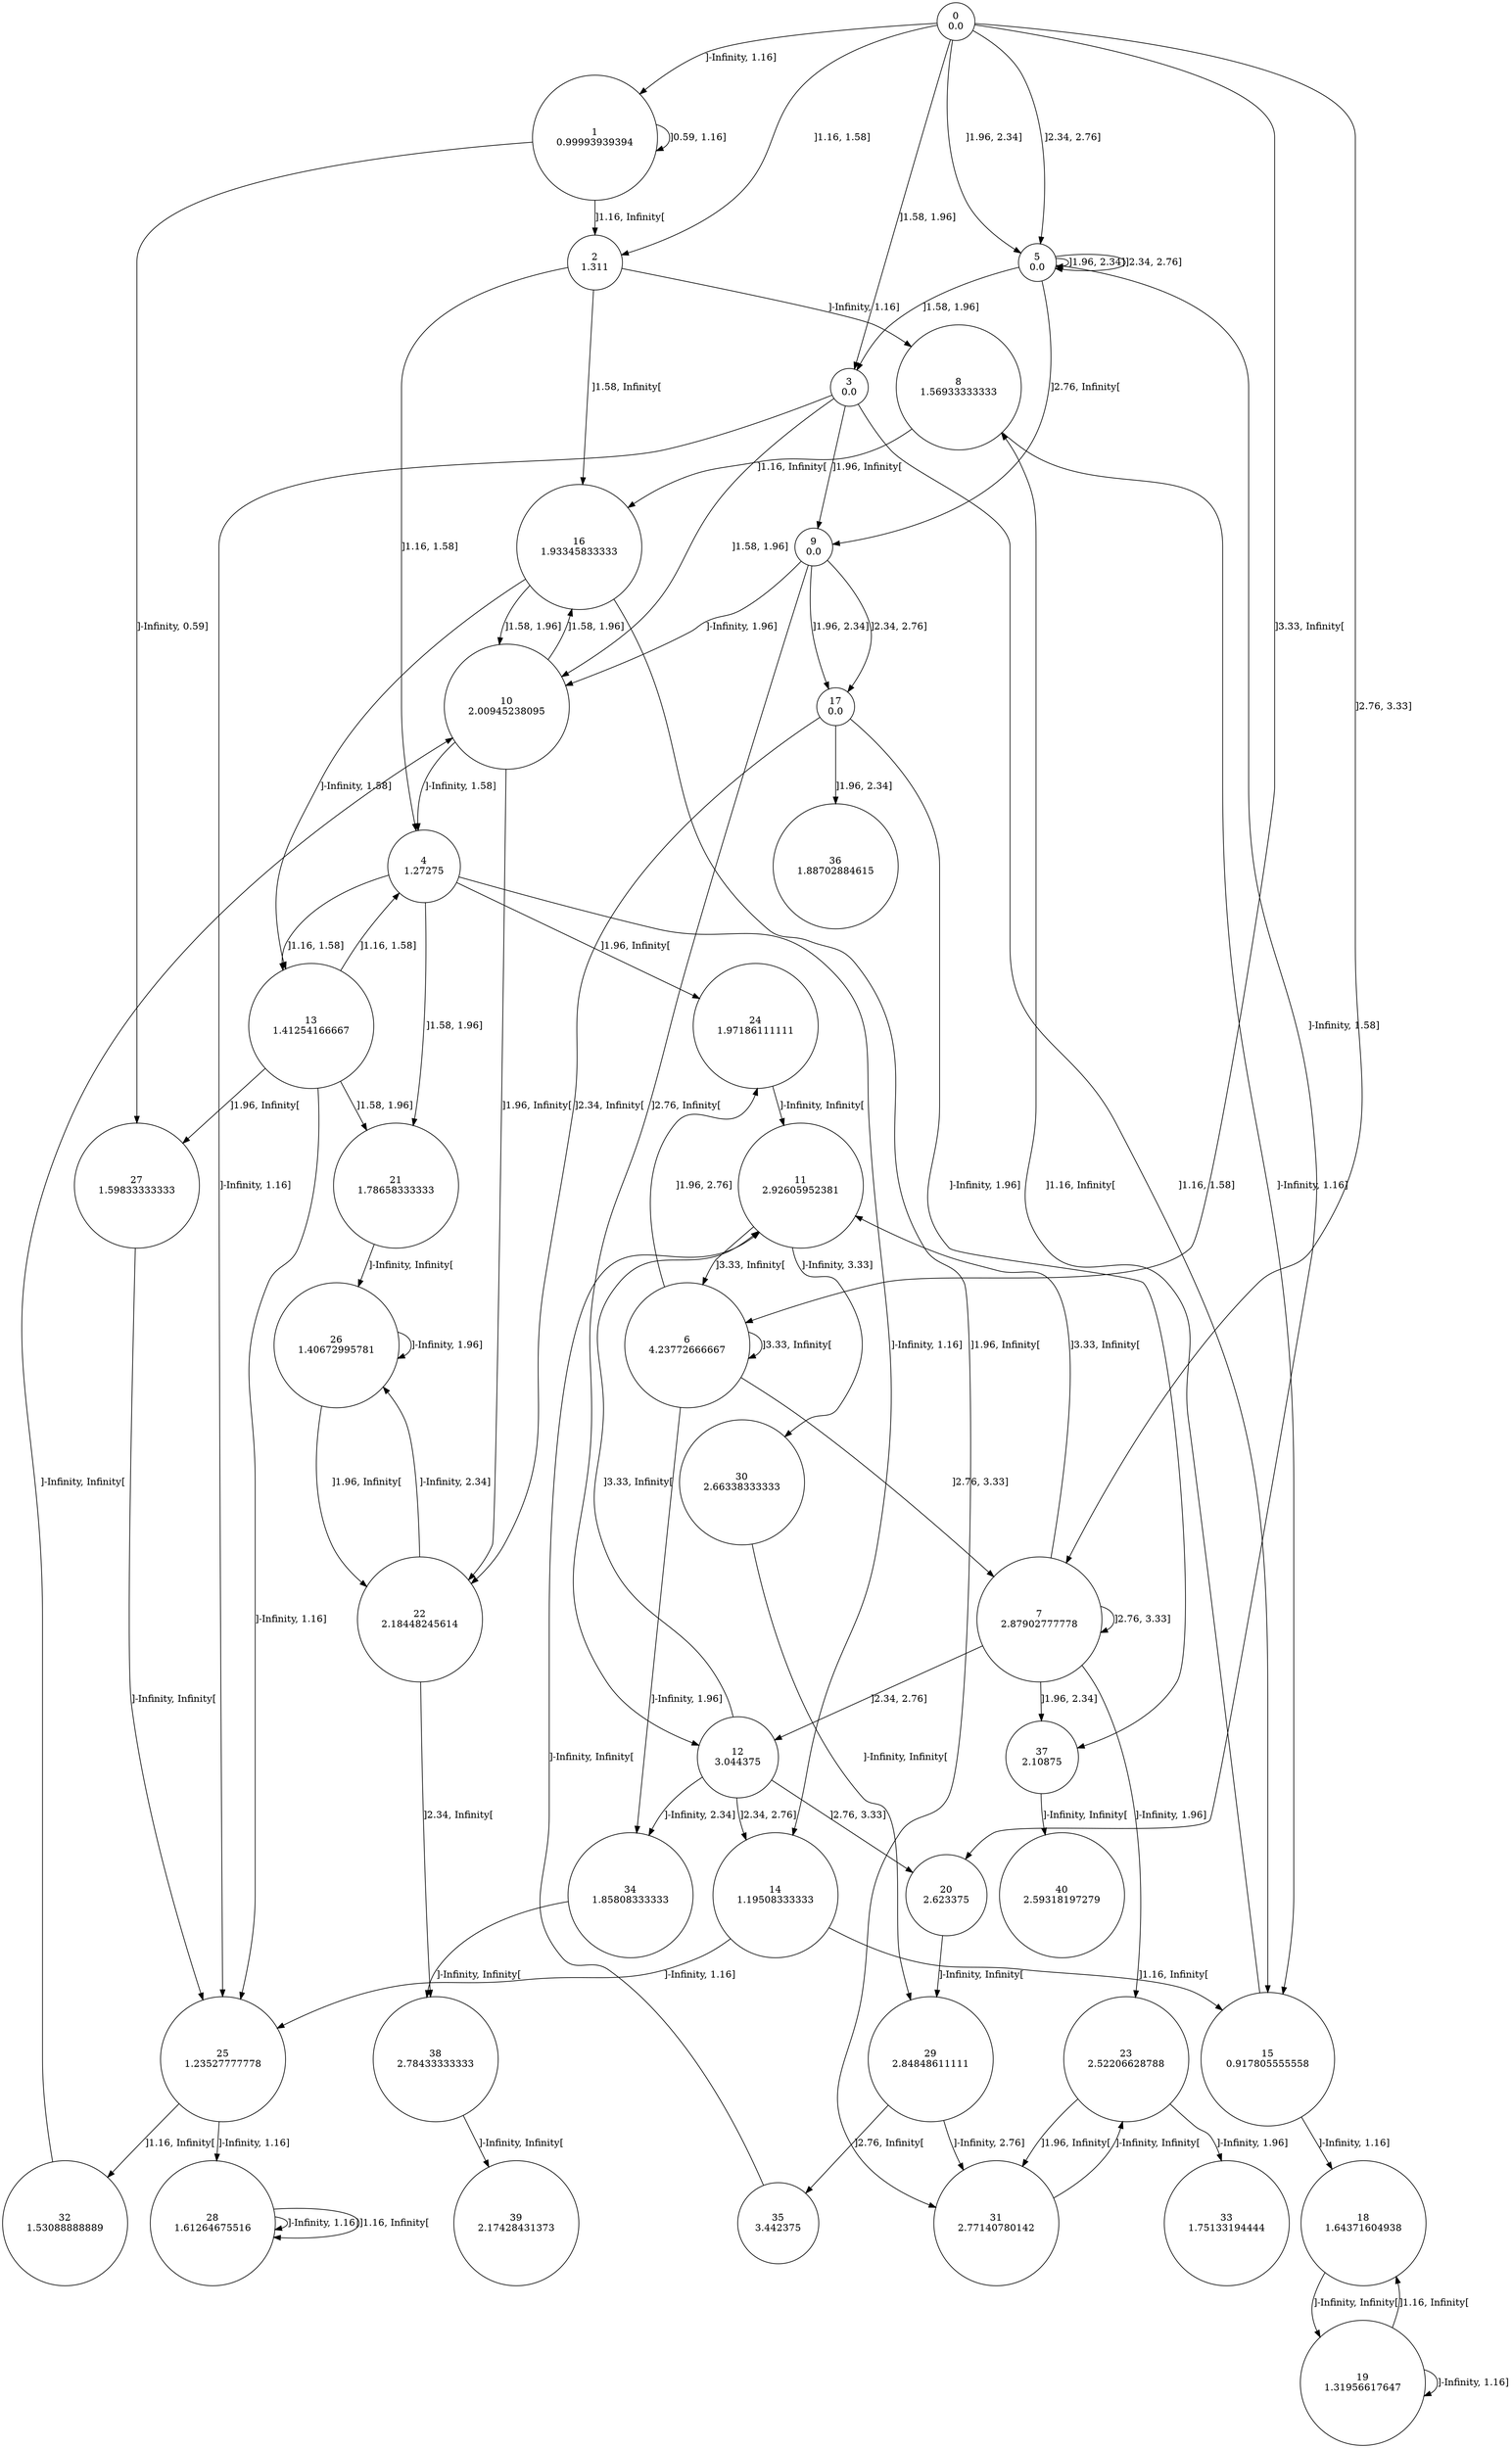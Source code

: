 digraph a {
0 [shape=circle, label="0\n0.0"];
	0 -> 1 [label="]-Infinity, 1.16]"];
	0 -> 2 [label="]1.16, 1.58]"];
	0 -> 3 [label="]1.58, 1.96]"];
	0 -> 5 [label="]1.96, 2.34]"];
	0 -> 5 [label="]2.34, 2.76]"];
	0 -> 7 [label="]2.76, 3.33]"];
	0 -> 6 [label="]3.33, Infinity["];
1 [shape=circle, label="1\n0.99993939394"];
	1 -> 27 [label="]-Infinity, 0.59]"];
	1 -> 1 [label="]0.59, 1.16]"];
	1 -> 2 [label="]1.16, Infinity["];
2 [shape=circle, label="2\n1.311"];
	2 -> 8 [label="]-Infinity, 1.16]"];
	2 -> 4 [label="]1.16, 1.58]"];
	2 -> 16 [label="]1.58, Infinity["];
3 [shape=circle, label="3\n0.0"];
	3 -> 25 [label="]-Infinity, 1.16]"];
	3 -> 15 [label="]1.16, 1.58]"];
	3 -> 10 [label="]1.58, 1.96]"];
	3 -> 9 [label="]1.96, Infinity["];
4 [shape=circle, label="4\n1.27275"];
	4 -> 14 [label="]-Infinity, 1.16]"];
	4 -> 13 [label="]1.16, 1.58]"];
	4 -> 21 [label="]1.58, 1.96]"];
	4 -> 24 [label="]1.96, Infinity["];
5 [shape=circle, label="5\n0.0"];
	5 -> 20 [label="]-Infinity, 1.58]"];
	5 -> 3 [label="]1.58, 1.96]"];
	5 -> 5 [label="]1.96, 2.34]"];
	5 -> 5 [label="]2.34, 2.76]"];
	5 -> 9 [label="]2.76, Infinity["];
6 [shape=circle, label="6\n4.23772666667"];
	6 -> 34 [label="]-Infinity, 1.96]"];
	6 -> 24 [label="]1.96, 2.76]"];
	6 -> 7 [label="]2.76, 3.33]"];
	6 -> 6 [label="]3.33, Infinity["];
7 [shape=circle, label="7\n2.87902777778"];
	7 -> 23 [label="]-Infinity, 1.96]"];
	7 -> 37 [label="]1.96, 2.34]"];
	7 -> 12 [label="]2.34, 2.76]"];
	7 -> 7 [label="]2.76, 3.33]"];
	7 -> 11 [label="]3.33, Infinity["];
8 [shape=circle, label="8\n1.56933333333"];
	8 -> 15 [label="]-Infinity, 1.16]"];
	8 -> 16 [label="]1.16, Infinity["];
9 [shape=circle, label="9\n0.0"];
	9 -> 10 [label="]-Infinity, 1.96]"];
	9 -> 17 [label="]1.96, 2.34]"];
	9 -> 17 [label="]2.34, 2.76]"];
	9 -> 12 [label="]2.76, Infinity["];
10 [shape=circle, label="10\n2.00945238095"];
	10 -> 4 [label="]-Infinity, 1.58]"];
	10 -> 16 [label="]1.58, 1.96]"];
	10 -> 22 [label="]1.96, Infinity["];
11 [shape=circle, label="11\n2.92605952381"];
	11 -> 30 [label="]-Infinity, 3.33]"];
	11 -> 6 [label="]3.33, Infinity["];
12 [shape=circle, label="12\n3.044375"];
	12 -> 34 [label="]-Infinity, 2.34]"];
	12 -> 14 [label="]2.34, 2.76]"];
	12 -> 20 [label="]2.76, 3.33]"];
	12 -> 11 [label="]3.33, Infinity["];
13 [shape=circle, label="13\n1.41254166667"];
	13 -> 25 [label="]-Infinity, 1.16]"];
	13 -> 4 [label="]1.16, 1.58]"];
	13 -> 21 [label="]1.58, 1.96]"];
	13 -> 27 [label="]1.96, Infinity["];
14 [shape=circle, label="14\n1.19508333333"];
	14 -> 25 [label="]-Infinity, 1.16]"];
	14 -> 15 [label="]1.16, Infinity["];
15 [shape=circle, label="15\n0.917805555558"];
	15 -> 18 [label="]-Infinity, 1.16]"];
	15 -> 8 [label="]1.16, Infinity["];
16 [shape=circle, label="16\n1.93345833333"];
	16 -> 13 [label="]-Infinity, 1.58]"];
	16 -> 10 [label="]1.58, 1.96]"];
	16 -> 31 [label="]1.96, Infinity["];
17 [shape=circle, label="17\n0.0"];
	17 -> 37 [label="]-Infinity, 1.96]"];
	17 -> 36 [label="]1.96, 2.34]"];
	17 -> 22 [label="]2.34, Infinity["];
18 [shape=circle, label="18\n1.64371604938"];
	18 -> 19 [label="]-Infinity, Infinity["];
19 [shape=circle, label="19\n1.31956617647"];
	19 -> 19 [label="]-Infinity, 1.16]"];
	19 -> 18 [label="]1.16, Infinity["];
20 [shape=circle, label="20\n2.623375"];
	20 -> 29 [label="]-Infinity, Infinity["];
21 [shape=circle, label="21\n1.78658333333"];
	21 -> 26 [label="]-Infinity, Infinity["];
22 [shape=circle, label="22\n2.18448245614"];
	22 -> 26 [label="]-Infinity, 2.34]"];
	22 -> 38 [label="]2.34, Infinity["];
23 [shape=circle, label="23\n2.52206628788"];
	23 -> 33 [label="]-Infinity, 1.96]"];
	23 -> 31 [label="]1.96, Infinity["];
24 [shape=circle, label="24\n1.97186111111"];
	24 -> 11 [label="]-Infinity, Infinity["];
25 [shape=circle, label="25\n1.23527777778"];
	25 -> 28 [label="]-Infinity, 1.16]"];
	25 -> 32 [label="]1.16, Infinity["];
26 [shape=circle, label="26\n1.40672995781"];
	26 -> 26 [label="]-Infinity, 1.96]"];
	26 -> 22 [label="]1.96, Infinity["];
27 [shape=circle, label="27\n1.59833333333"];
	27 -> 25 [label="]-Infinity, Infinity["];
28 [shape=circle, label="28\n1.61264675516"];
	28 -> 28 [label="]-Infinity, 1.16]"];
	28 -> 28 [label="]1.16, Infinity["];
29 [shape=circle, label="29\n2.84848611111"];
	29 -> 31 [label="]-Infinity, 2.76]"];
	29 -> 35 [label="]2.76, Infinity["];
30 [shape=circle, label="30\n2.66338333333"];
	30 -> 29 [label="]-Infinity, Infinity["];
31 [shape=circle, label="31\n2.77140780142"];
	31 -> 23 [label="]-Infinity, Infinity["];
32 [shape=circle, label="32\n1.53088888889"];
	32 -> 10 [label="]-Infinity, Infinity["];
33 [shape=circle, label="33\n1.75133194444"];
34 [shape=circle, label="34\n1.85808333333"];
	34 -> 38 [label="]-Infinity, Infinity["];
35 [shape=circle, label="35\n3.442375"];
	35 -> 11 [label="]-Infinity, Infinity["];
36 [shape=circle, label="36\n1.88702884615"];
37 [shape=circle, label="37\n2.10875"];
	37 -> 40 [label="]-Infinity, Infinity["];
38 [shape=circle, label="38\n2.78433333333"];
	38 -> 39 [label="]-Infinity, Infinity["];
39 [shape=circle, label="39\n2.17428431373"];
40 [shape=circle, label="40\n2.59318197279"];
}